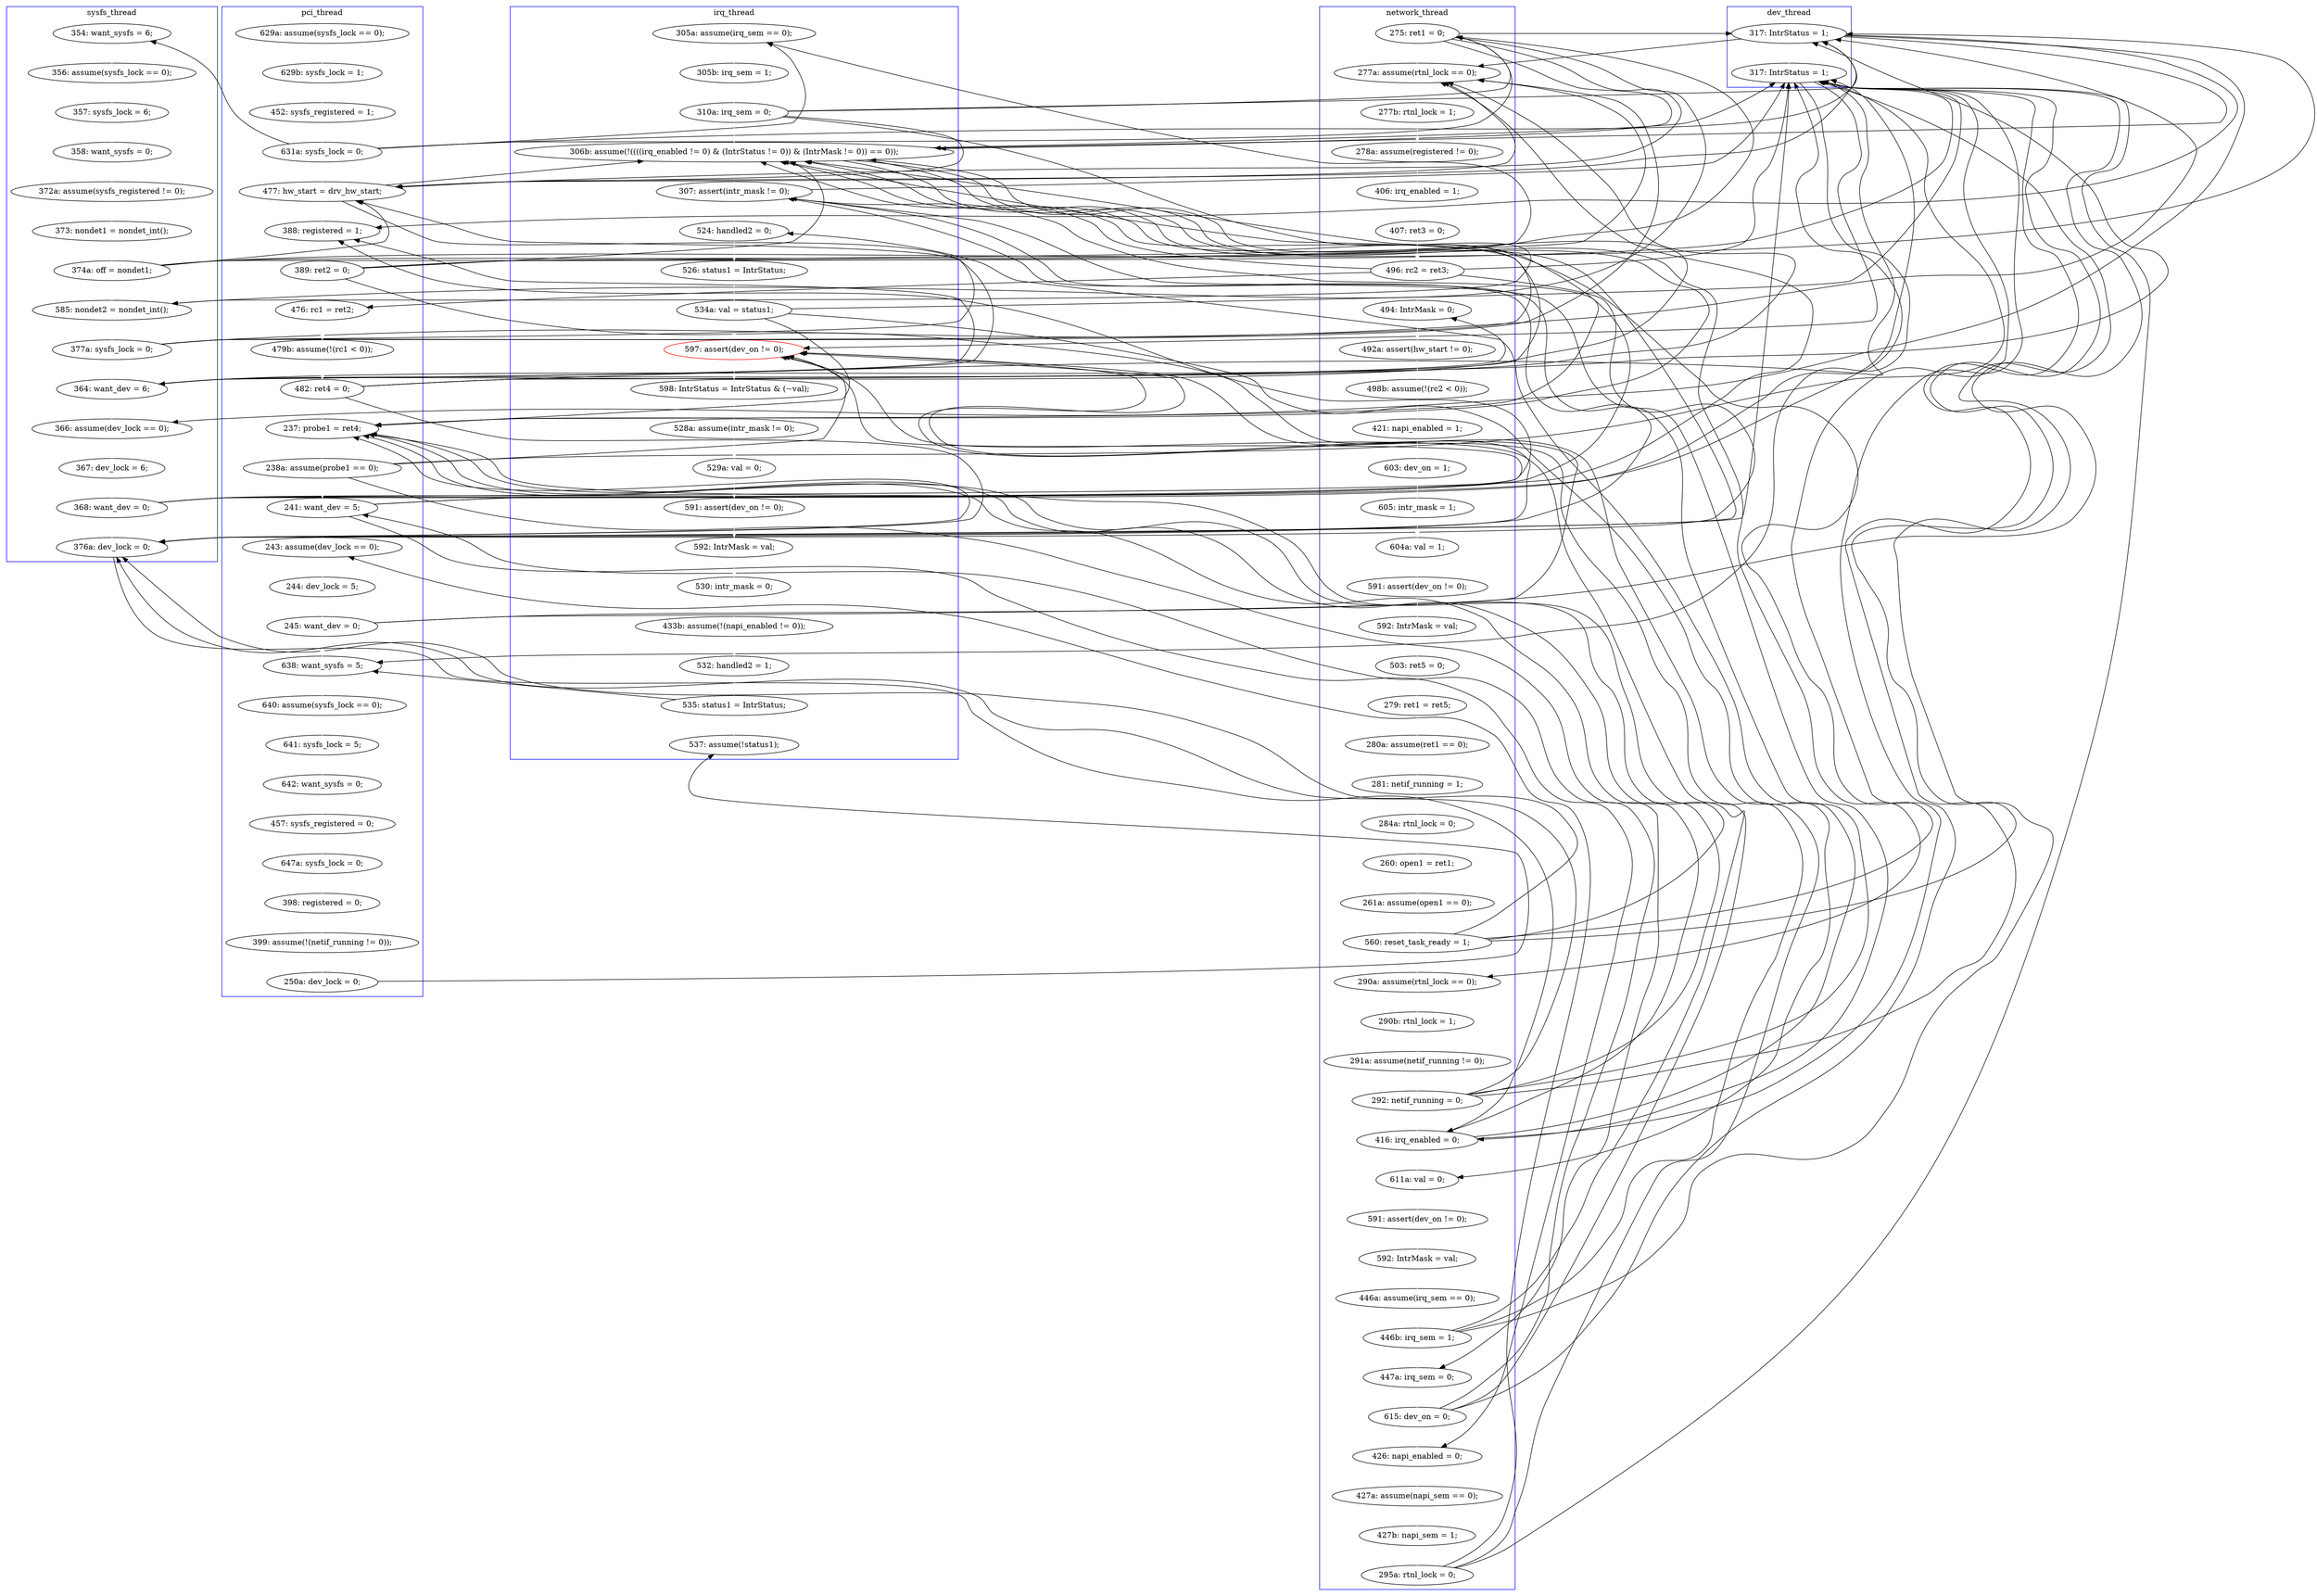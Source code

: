 digraph Counterexample {
	126 -> 129 [color = white, style = solid]
	104 -> 156 [color = black, style = solid, constraint = false]
	193 -> 206 [color = black, style = solid, constraint = false]
	110 -> 156 [color = black, style = solid, constraint = false]
	84 -> 145 [color = black, style = solid, constraint = false]
	186 -> 187 [color = black, style = solid, constraint = false]
	230 -> 231 [color = white, style = solid]
	50 -> 54 [color = white, style = solid]
	71 -> 77 [color = black, style = solid, constraint = false]
	89 -> 156 [color = black, style = solid, constraint = false]
	186 -> 208 [color = black, style = solid, constraint = false]
	218 -> 222 [color = white, style = solid]
	133 -> 134 [color = white, style = solid]
	168 -> 208 [color = white, style = solid]
	89 -> 90 [color = black, style = solid, constraint = false]
	160 -> 174 [color = white, style = solid]
	84 -> 88 [color = black, style = solid, constraint = false]
	122 -> 123 [color = white, style = solid]
	35 -> 71 [color = white, style = solid]
	60 -> 65 [color = black, style = solid, constraint = false]
	35 -> 47 [color = black, style = solid, constraint = false]
	189 -> 193 [color = black, style = solid, constraint = false]
	110 -> 206 [color = black, style = solid, constraint = false]
	152 -> 183 [color = black, style = solid, constraint = false]
	136 -> 139 [color = white, style = solid]
	93 -> 102 [color = white, style = solid]
	208 -> 209 [color = white, style = solid]
	59 -> 60 [color = white, style = solid]
	145 -> 183 [color = black, style = solid, constraint = false]
	224 -> 227 [color = white, style = solid]
	65 -> 68 [color = white, style = solid]
	143 -> 145 [color = black, style = solid, constraint = false]
	156 -> 183 [color = black, style = solid, constraint = false]
	148 -> 149 [color = white, style = solid]
	47 -> 48 [color = white, style = solid]
	158 -> 183 [color = black, style = solid, constraint = false]
	152 -> 160 [color = white, style = solid]
	174 -> 176 [color = white, style = solid]
	213 -> 215 [color = white, style = solid]
	231 -> 232 [color = white, style = solid]
	143 -> 156 [color = black, style = solid, constraint = false]
	139 -> 143 [color = white, style = solid]
	182 -> 187 [color = white, style = solid]
	35 -> 63 [color = black, style = solid, constraint = false]
	145 -> 158 [color = white, style = solid]
	135 -> 136 [color = white, style = solid]
	68 -> 77 [color = white, style = solid]
	193 -> 202 [color = white, style = solid]
	209 -> 212 [color = white, style = solid]
	68 -> 71 [color = black, style = solid, constraint = false]
	63 -> 145 [color = black, style = solid, constraint = false]
	145 -> 156 [color = black, style = solid, constraint = false]
	186 -> 206 [color = black, style = solid, constraint = false]
	84 -> 90 [color = black, style = solid, constraint = false]
	168 -> 183 [color = black, style = solid, constraint = false]
	168 -> 206 [color = black, style = solid, constraint = false]
	32 -> 35 [color = white, style = solid]
	104 -> 106 [color = black, style = solid, constraint = false]
	143 -> 206 [color = black, style = solid, constraint = false]
	143 -> 148 [color = white, style = solid]
	206 -> 208 [color = black, style = solid, constraint = false]
	110 -> 145 [color = black, style = solid, constraint = false]
	158 -> 160 [color = black, style = solid, constraint = false]
	112 -> 114 [color = white, style = solid]
	71 -> 145 [color = black, style = solid, constraint = false]
	156 -> 160 [color = black, style = solid, constraint = false]
	204 -> 230 [color = white, style = solid]
	152 -> 156 [color = black, style = solid, constraint = false]
	63 -> 65 [color = black, style = solid, constraint = false]
	196 -> 199 [color = white, style = solid]
	243 -> 244 [color = white, style = solid]
	189 -> 208 [color = black, style = solid, constraint = false]
	117 -> 121 [color = white, style = solid]
	212 -> 213 [color = white, style = solid]
	89 -> 145 [color = black, style = solid, constraint = false]
	71 -> 80 [color = black, style = solid, constraint = false]
	71 -> 90 [color = black, style = solid, constraint = false]
	68 -> 145 [color = black, style = solid, constraint = false]
	204 -> 208 [color = black, style = solid, constraint = false]
	77 -> 82 [color = white, style = solid]
	156 -> 206 [color = black, style = solid, constraint = false]
	60 -> 71 [color = black, style = solid, constraint = false]
	63 -> 80 [color = black, style = solid, constraint = false]
	123 -> 125 [color = white, style = solid]
	56 -> 58 [color = black, style = solid, constraint = false]
	56 -> 80 [color = black, style = solid, constraint = false]
	58 -> 59 [color = white, style = solid]
	48 -> 49 [color = white, style = solid]
	80 -> 82 [color = black, style = solid, constraint = false]
	166 -> 168 [color = white, style = solid]
	56 -> 65 [color = white, style = solid]
	80 -> 88 [color = black, style = solid, constraint = false]
	109 -> 110 [color = white, style = solid]
	90 -> 91 [color = white, style = solid]
	125 -> 126 [color = white, style = solid]
	215 -> 216 [color = white, style = solid]
	60 -> 63 [color = black, style = solid, constraint = false]
	104 -> 111 [color = white, style = solid]
	80 -> 90 [color = black, style = solid, constraint = false]
	165 -> 166 [color = white, style = solid]
	104 -> 145 [color = black, style = solid, constraint = false]
	193 -> 194 [color = black, style = solid, constraint = false]
	63 -> 71 [color = black, style = solid, constraint = false]
	199 -> 208 [color = black, style = solid, constraint = false]
	110 -> 183 [color = white, style = solid]
	104 -> 206 [color = black, style = solid, constraint = false]
	29 -> 32 [color = white, style = solid]
	199 -> 206 [color = black, style = solid, constraint = false]
	114 -> 117 [color = white, style = solid]
	71 -> 88 [color = white, style = solid]
	216 -> 218 [color = white, style = solid]
	89 -> 106 [color = white, style = solid]
	80 -> 206 [color = white, style = solid]
	160 -> 206 [color = black, style = solid, constraint = false]
	199 -> 202 [color = black, style = solid, constraint = false]
	111 -> 112 [color = white, style = solid]
	60 -> 145 [color = white, style = solid]
	134 -> 135 [color = white, style = solid]
	151 -> 152 [color = white, style = solid]
	193 -> 208 [color = black, style = solid, constraint = false]
	35 -> 58 [color = black, style = solid, constraint = false]
	222 -> 224 [color = white, style = solid]
	103 -> 104 [color = white, style = solid]
	28 -> 29 [color = white, style = solid]
	158 -> 165 [color = white, style = solid]
	227 -> 251 [color = white, style = solid]
	84 -> 206 [color = black, style = solid, constraint = false]
	145 -> 148 [color = black, style = solid, constraint = false]
	80 -> 145 [color = black, style = solid, constraint = false]
	130 -> 133 [color = white, style = solid]
	233 -> 237 [color = white, style = solid]
	181 -> 182 [color = white, style = solid]
	77 -> 145 [color = black, style = solid, constraint = false]
	195 -> 196 [color = white, style = solid]
	152 -> 206 [color = black, style = solid, constraint = false]
	168 -> 174 [color = black, style = solid, constraint = false]
	77 -> 90 [color = black, style = solid, constraint = false]
	83 -> 84 [color = white, style = solid]
	202 -> 203 [color = white, style = solid]
	206 -> 230 [color = black, style = solid, constraint = false]
	55 -> 56 [color = white, style = solid]
	227 -> 230 [color = black, style = solid, constraint = false]
	232 -> 233 [color = white, style = solid]
	160 -> 165 [color = black, style = solid, constraint = false]
	56 -> 71 [color = black, style = solid, constraint = false]
	54 -> 55 [color = white, style = solid]
	63 -> 90 [color = white, style = solid]
	186 -> 193 [color = white, style = solid]
	194 -> 195 [color = white, style = solid]
	68 -> 90 [color = black, style = solid, constraint = false]
	177 -> 181 [color = white, style = solid]
	68 -> 80 [color = black, style = solid, constraint = false]
	77 -> 88 [color = black, style = solid, constraint = false]
	189 -> 206 [color = black, style = solid, constraint = false]
	182 -> 208 [color = black, style = solid, constraint = false]
	156 -> 158 [color = black, style = solid, constraint = false]
	77 -> 80 [color = black, style = solid, constraint = false]
	160 -> 183 [color = black, style = solid, constraint = false]
	183 -> 186 [color = white, style = solid]
	182 -> 206 [color = black, style = solid, constraint = false]
	176 -> 177 [color = white, style = solid]
	60 -> 80 [color = black, style = solid, constraint = false]
	84 -> 156 [color = white, style = solid]
	182 -> 183 [color = black, style = solid, constraint = false]
	56 -> 63 [color = black, style = solid, constraint = false]
	129 -> 130 [color = white, style = solid]
	82 -> 83 [color = white, style = solid]
	149 -> 151 [color = white, style = solid]
	106 -> 109 [color = white, style = solid]
	88 -> 89 [color = white, style = solid]
	102 -> 103 [color = white, style = solid]
	152 -> 158 [color = black, style = solid, constraint = false]
	121 -> 122 [color = white, style = solid]
	110 -> 111 [color = black, style = solid, constraint = false]
	143 -> 183 [color = black, style = solid, constraint = false]
	89 -> 206 [color = black, style = solid, constraint = false]
	204 -> 206 [color = black, style = solid, constraint = false]
	91 -> 93 [color = white, style = solid]
	145 -> 206 [color = black, style = solid, constraint = false]
	247 -> 251 [color = black, style = solid, constraint = false]
	239 -> 243 [color = white, style = solid]
	189 -> 194 [color = white, style = solid]
	237 -> 239 [color = white, style = solid]
	187 -> 189 [color = white, style = solid]
	35 -> 80 [color = black, style = solid, constraint = false]
	244 -> 247 [color = white, style = solid]
	158 -> 206 [color = black, style = solid, constraint = false]
	49 -> 50 [color = white, style = solid]
	203 -> 204 [color = white, style = solid]
	subgraph cluster7 {
		label = dev_thread
		color = blue
		80  [label = "317: IntrStatus = 1;"]
		206  [label = "317: IntrStatus = 1;"]
	}
	subgraph cluster6 {
		label = sysfs_thread
		color = blue
		47  [label = "354: want_sysfs = 6;"]
		49  [label = "357: sysfs_lock = 6;"]
		65  [label = "585: nondet2 = nondet_int();"]
		54  [label = "372a: assume(sysfs_registered != 0);"]
		83  [label = "367: dev_lock = 6;"]
		68  [label = "377a: sysfs_lock = 0;"]
		84  [label = "368: want_dev = 0;"]
		50  [label = "358: want_sysfs = 0;"]
		55  [label = "373: nondet1 = nondet_int();"]
		156  [label = "376a: dev_lock = 0;"]
		82  [label = "366: assume(dev_lock == 0);"]
		56  [label = "374a: off = nondet1;"]
		48  [label = "356: assume(sysfs_lock == 0);"]
		77  [label = "364: want_dev = 6;"]
	}
	subgraph cluster1 {
		label = pci_thread
		color = blue
		244  [label = "399: assume(!(netif_running != 0));"]
		109  [label = "479b: assume(!(rc1 < 0));"]
		230  [label = "638: want_sysfs = 5;"]
		233  [label = "642: want_sysfs = 0;"]
		35  [label = "631a: sysfs_lock = 0;"]
		28  [label = "629a: assume(sysfs_lock == 0);"]
		32  [label = "452: sysfs_registered = 1;"]
		232  [label = "641: sysfs_lock = 5;"]
		88  [label = "388: registered = 1;"]
		243  [label = "398: registered = 0;"]
		186  [label = "238a: assume(probe1 == 0);"]
		106  [label = "476: rc1 = ret2;"]
		247  [label = "250a: dev_lock = 0;"]
		203  [label = "244: dev_lock = 5;"]
		71  [label = "477: hw_start = drv_hw_start;"]
		231  [label = "640: assume(sysfs_lock == 0);"]
		237  [label = "457: sysfs_registered = 0;"]
		202  [label = "243: assume(dev_lock == 0);"]
		29  [label = "629b: sysfs_lock = 1;"]
		110  [label = "482: ret4 = 0;"]
		193  [label = "241: want_dev = 5;"]
		183  [label = "237: probe1 = ret4;"]
		239  [label = "647a: sysfs_lock = 0;"]
		89  [label = "389: ret2 = 0;"]
		204  [label = "245: want_dev = 0;"]
	}
	subgraph cluster2 {
		label = network_thread
		color = blue
		90  [label = "277a: assume(rtnl_lock == 0);"]
		177  [label = "592: IntrMask = val;"]
		114  [label = "498b: assume(!(rc2 < 0));"]
		63  [label = "275: ret1 = 0;"]
		148  [label = "290a: assume(rtnl_lock == 0);"]
		149  [label = "290b: rtnl_lock = 1;"]
		123  [label = "604a: val = 1;"]
		182  [label = "446b: irq_sem = 1;"]
		196  [label = "427b: napi_sem = 1;"]
		152  [label = "292: netif_running = 0;"]
		126  [label = "592: IntrMask = val;"]
		134  [label = "281: netif_running = 1;"]
		104  [label = "496: rc2 = ret3;"]
		176  [label = "591: assert(dev_on != 0);"]
		130  [label = "279: ret1 = ret5;"]
		133  [label = "280a: assume(ret1 == 0);"]
		194  [label = "426: napi_enabled = 0;"]
		189  [label = "615: dev_on = 0;"]
		195  [label = "427a: assume(napi_sem == 0);"]
		143  [label = "560: reset_task_ready = 1;"]
		102  [label = "406: irq_enabled = 1;"]
		139  [label = "261a: assume(open1 == 0);"]
		187  [label = "447a: irq_sem = 0;"]
		122  [label = "605: intr_mask = 1;"]
		136  [label = "260: open1 = ret1;"]
		135  [label = "284a: rtnl_lock = 0;"]
		125  [label = "591: assert(dev_on != 0);"]
		174  [label = "611a: val = 0;"]
		111  [label = "494: IntrMask = 0;"]
		91  [label = "277b: rtnl_lock = 1;"]
		129  [label = "503: ret5 = 0;"]
		199  [label = "295a: rtnl_lock = 0;"]
		103  [label = "407: ret3 = 0;"]
		117  [label = "421: napi_enabled = 1;"]
		151  [label = "291a: assume(netif_running != 0);"]
		160  [label = "416: irq_enabled = 0;"]
		121  [label = "603: dev_on = 1;"]
		112  [label = "492a: assert(hw_start != 0);"]
		181  [label = "446a: assume(irq_sem == 0);"]
		93  [label = "278a: assume(registered != 0);"]
	}
	subgraph cluster3 {
		label = irq_thread
		color = blue
		222  [label = "433b: assume(!(napi_enabled != 0));"]
		165  [label = "524: handled2 = 0;"]
		60  [label = "310a: irq_sem = 0;"]
		168  [label = "534a: val = status1;"]
		213  [label = "529a: val = 0;"]
		58  [label = "305a: assume(irq_sem == 0);"]
		166  [label = "526: status1 = IntrStatus;"]
		145  [label = "306b: assume(!((((irq_enabled != 0) & (IntrStatus != 0)) & (IntrMask != 0)) == 0));"]
		218  [label = "530: intr_mask = 0;"]
		208  [label = "597: assert(dev_on != 0);", color = red]
		216  [label = "592: IntrMask = val;"]
		158  [label = "307: assert(intr_mask != 0);"]
		215  [label = "591: assert(dev_on != 0);"]
		227  [label = "535: status1 = IntrStatus;"]
		251  [label = "537: assume(!status1);"]
		59  [label = "305b: irq_sem = 1;"]
		212  [label = "528a: assume(intr_mask != 0);"]
		224  [label = "532: handled2 = 1;"]
		209  [label = "598: IntrStatus = IntrStatus & (~val);"]
	}
}